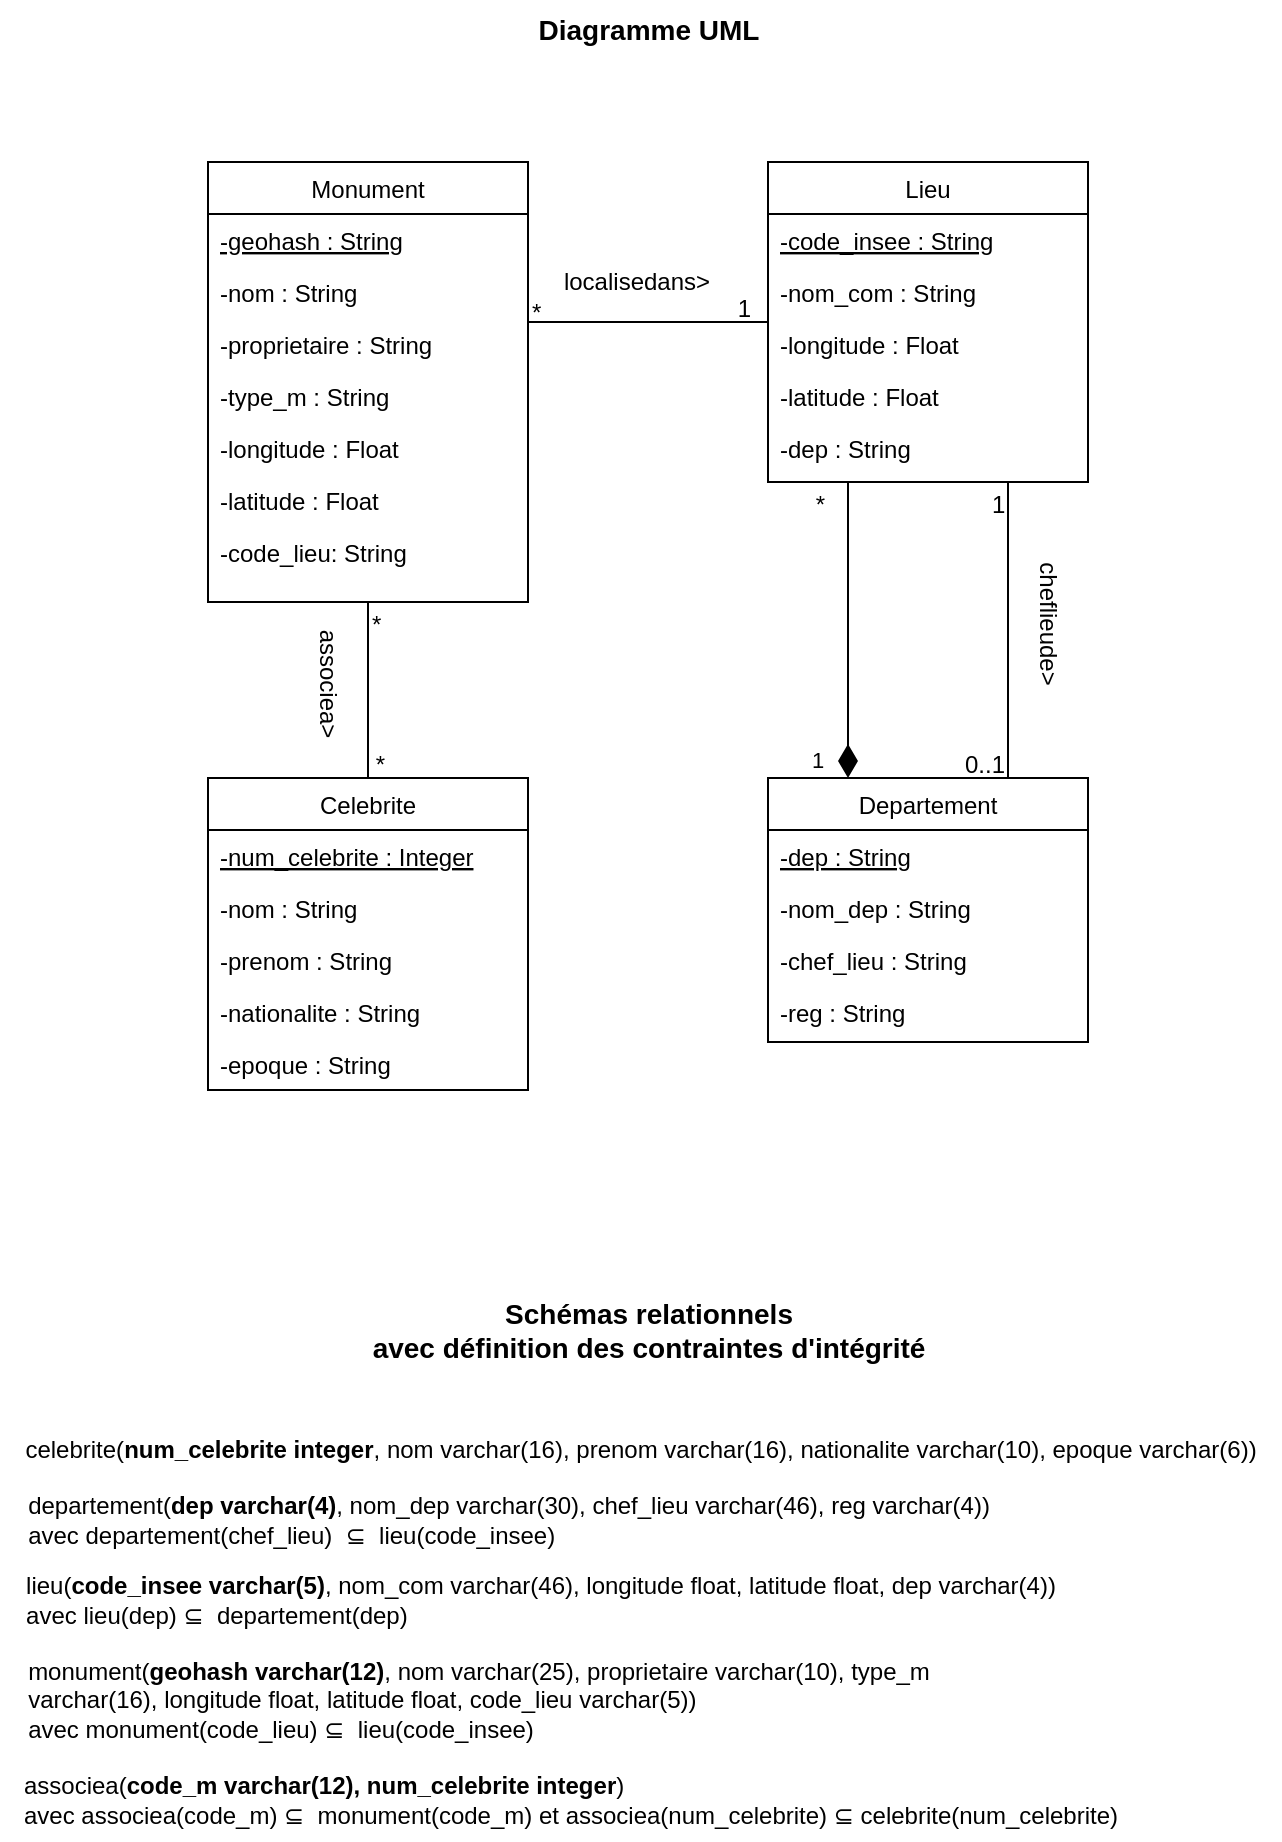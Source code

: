 <mxfile version="22.1.2" type="device">
  <diagram id="C5RBs43oDa-KdzZeNtuy" name="Page-1">
    <mxGraphModel dx="1036" dy="606" grid="1" gridSize="10" guides="1" tooltips="1" connect="1" arrows="1" fold="1" page="1" pageScale="1" pageWidth="827" pageHeight="1169" math="0" shadow="0">
      <root>
        <mxCell id="WIyWlLk6GJQsqaUBKTNV-0" />
        <mxCell id="WIyWlLk6GJQsqaUBKTNV-1" parent="WIyWlLk6GJQsqaUBKTNV-0" />
        <mxCell id="zkfFHV4jXpPFQw0GAbJ--0" value="Monument" style="swimlane;fontStyle=0;align=center;verticalAlign=top;childLayout=stackLayout;horizontal=1;startSize=26;horizontalStack=0;resizeParent=1;resizeLast=0;collapsible=1;marginBottom=0;rounded=0;shadow=0;strokeWidth=1;" parent="WIyWlLk6GJQsqaUBKTNV-1" vertex="1">
          <mxGeometry x="194" y="121" width="160" height="220" as="geometry">
            <mxRectangle x="230" y="140" width="160" height="26" as="alternateBounds" />
          </mxGeometry>
        </mxCell>
        <mxCell id="zkfFHV4jXpPFQw0GAbJ--1" value="-geohash : String" style="text;align=left;verticalAlign=top;spacingLeft=4;spacingRight=4;overflow=hidden;rotatable=0;points=[[0,0.5],[1,0.5]];portConstraint=eastwest;fontStyle=4" parent="zkfFHV4jXpPFQw0GAbJ--0" vertex="1">
          <mxGeometry y="26" width="160" height="26" as="geometry" />
        </mxCell>
        <mxCell id="zx_Uwz2ntgQLffOShFn8-0" value="-nom : String" style="text;align=left;verticalAlign=top;spacingLeft=4;spacingRight=4;overflow=hidden;rotatable=0;points=[[0,0.5],[1,0.5]];portConstraint=eastwest;" parent="zkfFHV4jXpPFQw0GAbJ--0" vertex="1">
          <mxGeometry y="52" width="160" height="26" as="geometry" />
        </mxCell>
        <mxCell id="zx_Uwz2ntgQLffOShFn8-1" value="-proprietaire : String" style="text;align=left;verticalAlign=top;spacingLeft=4;spacingRight=4;overflow=hidden;rotatable=0;points=[[0,0.5],[1,0.5]];portConstraint=eastwest;" parent="zkfFHV4jXpPFQw0GAbJ--0" vertex="1">
          <mxGeometry y="78" width="160" height="26" as="geometry" />
        </mxCell>
        <mxCell id="zx_Uwz2ntgQLffOShFn8-2" value="-type_m : String" style="text;align=left;verticalAlign=top;spacingLeft=4;spacingRight=4;overflow=hidden;rotatable=0;points=[[0,0.5],[1,0.5]];portConstraint=eastwest;" parent="zkfFHV4jXpPFQw0GAbJ--0" vertex="1">
          <mxGeometry y="104" width="160" height="26" as="geometry" />
        </mxCell>
        <mxCell id="zx_Uwz2ntgQLffOShFn8-3" value="-longitude : Float" style="text;align=left;verticalAlign=top;spacingLeft=4;spacingRight=4;overflow=hidden;rotatable=0;points=[[0,0.5],[1,0.5]];portConstraint=eastwest;" parent="zkfFHV4jXpPFQw0GAbJ--0" vertex="1">
          <mxGeometry y="130" width="160" height="26" as="geometry" />
        </mxCell>
        <mxCell id="zx_Uwz2ntgQLffOShFn8-4" value="-latitude : Float" style="text;align=left;verticalAlign=top;spacingLeft=4;spacingRight=4;overflow=hidden;rotatable=0;points=[[0,0.5],[1,0.5]];portConstraint=eastwest;" parent="zkfFHV4jXpPFQw0GAbJ--0" vertex="1">
          <mxGeometry y="156" width="160" height="26" as="geometry" />
        </mxCell>
        <mxCell id="zx_Uwz2ntgQLffOShFn8-5" value="-code_lieu: String" style="text;align=left;verticalAlign=top;spacingLeft=4;spacingRight=4;overflow=hidden;rotatable=0;points=[[0,0.5],[1,0.5]];portConstraint=eastwest;" parent="zkfFHV4jXpPFQw0GAbJ--0" vertex="1">
          <mxGeometry y="182" width="160" height="38" as="geometry" />
        </mxCell>
        <mxCell id="zkfFHV4jXpPFQw0GAbJ--6" value="Celebrite" style="swimlane;fontStyle=0;align=center;verticalAlign=top;childLayout=stackLayout;horizontal=1;startSize=26;horizontalStack=0;resizeParent=1;resizeLast=0;collapsible=1;marginBottom=0;rounded=0;shadow=0;strokeWidth=1;" parent="WIyWlLk6GJQsqaUBKTNV-1" vertex="1">
          <mxGeometry x="194" y="429" width="160" height="156" as="geometry">
            <mxRectangle x="130" y="380" width="160" height="26" as="alternateBounds" />
          </mxGeometry>
        </mxCell>
        <mxCell id="zkfFHV4jXpPFQw0GAbJ--7" value="-num_celebrite : Integer" style="text;align=left;verticalAlign=top;spacingLeft=4;spacingRight=4;overflow=hidden;rotatable=0;points=[[0,0.5],[1,0.5]];portConstraint=eastwest;fontStyle=4" parent="zkfFHV4jXpPFQw0GAbJ--6" vertex="1">
          <mxGeometry y="26" width="160" height="26" as="geometry" />
        </mxCell>
        <mxCell id="zkfFHV4jXpPFQw0GAbJ--8" value="-nom : String" style="text;align=left;verticalAlign=top;spacingLeft=4;spacingRight=4;overflow=hidden;rotatable=0;points=[[0,0.5],[1,0.5]];portConstraint=eastwest;rounded=0;shadow=0;html=0;" parent="zkfFHV4jXpPFQw0GAbJ--6" vertex="1">
          <mxGeometry y="52" width="160" height="26" as="geometry" />
        </mxCell>
        <mxCell id="zx_Uwz2ntgQLffOShFn8-6" value="-prenom : String" style="text;align=left;verticalAlign=top;spacingLeft=4;spacingRight=4;overflow=hidden;rotatable=0;points=[[0,0.5],[1,0.5]];portConstraint=eastwest;rounded=0;shadow=0;html=0;" parent="zkfFHV4jXpPFQw0GAbJ--6" vertex="1">
          <mxGeometry y="78" width="160" height="26" as="geometry" />
        </mxCell>
        <mxCell id="zx_Uwz2ntgQLffOShFn8-7" value="-nationalite : String" style="text;align=left;verticalAlign=top;spacingLeft=4;spacingRight=4;overflow=hidden;rotatable=0;points=[[0,0.5],[1,0.5]];portConstraint=eastwest;rounded=0;shadow=0;html=0;" parent="zkfFHV4jXpPFQw0GAbJ--6" vertex="1">
          <mxGeometry y="104" width="160" height="26" as="geometry" />
        </mxCell>
        <mxCell id="zx_Uwz2ntgQLffOShFn8-8" value="-epoque : String" style="text;align=left;verticalAlign=top;spacingLeft=4;spacingRight=4;overflow=hidden;rotatable=0;points=[[0,0.5],[1,0.5]];portConstraint=eastwest;rounded=0;shadow=0;html=0;" parent="zkfFHV4jXpPFQw0GAbJ--6" vertex="1">
          <mxGeometry y="130" width="160" height="26" as="geometry" />
        </mxCell>
        <mxCell id="zkfFHV4jXpPFQw0GAbJ--13" value="Departement" style="swimlane;fontStyle=0;align=center;verticalAlign=top;childLayout=stackLayout;horizontal=1;startSize=26;horizontalStack=0;resizeParent=1;resizeLast=0;collapsible=1;marginBottom=0;rounded=0;shadow=0;strokeWidth=1;" parent="WIyWlLk6GJQsqaUBKTNV-1" vertex="1">
          <mxGeometry x="474" y="429" width="160" height="132" as="geometry">
            <mxRectangle x="340" y="380" width="170" height="26" as="alternateBounds" />
          </mxGeometry>
        </mxCell>
        <mxCell id="zkfFHV4jXpPFQw0GAbJ--14" value="-dep : String" style="text;align=left;verticalAlign=top;spacingLeft=4;spacingRight=4;overflow=hidden;rotatable=0;points=[[0,0.5],[1,0.5]];portConstraint=eastwest;fontStyle=4" parent="zkfFHV4jXpPFQw0GAbJ--13" vertex="1">
          <mxGeometry y="26" width="160" height="26" as="geometry" />
        </mxCell>
        <mxCell id="zx_Uwz2ntgQLffOShFn8-14" value="-nom_dep : String" style="text;align=left;verticalAlign=top;spacingLeft=4;spacingRight=4;overflow=hidden;rotatable=0;points=[[0,0.5],[1,0.5]];portConstraint=eastwest;rounded=0;shadow=0;html=0;" parent="zkfFHV4jXpPFQw0GAbJ--13" vertex="1">
          <mxGeometry y="52" width="160" height="26" as="geometry" />
        </mxCell>
        <mxCell id="zx_Uwz2ntgQLffOShFn8-15" value="-chef_lieu : String" style="text;align=left;verticalAlign=top;spacingLeft=4;spacingRight=4;overflow=hidden;rotatable=0;points=[[0,0.5],[1,0.5]];portConstraint=eastwest;rounded=0;shadow=0;html=0;" parent="zkfFHV4jXpPFQw0GAbJ--13" vertex="1">
          <mxGeometry y="78" width="160" height="26" as="geometry" />
        </mxCell>
        <mxCell id="zx_Uwz2ntgQLffOShFn8-16" value="-reg : String" style="text;align=left;verticalAlign=top;spacingLeft=4;spacingRight=4;overflow=hidden;rotatable=0;points=[[0,0.5],[1,0.5]];portConstraint=eastwest;rounded=0;shadow=0;html=0;" parent="zkfFHV4jXpPFQw0GAbJ--13" vertex="1">
          <mxGeometry y="104" width="160" height="26" as="geometry" />
        </mxCell>
        <mxCell id="zkfFHV4jXpPFQw0GAbJ--17" value="Lieu" style="swimlane;fontStyle=0;align=center;verticalAlign=top;childLayout=stackLayout;horizontal=1;startSize=26;horizontalStack=0;resizeParent=1;resizeLast=0;collapsible=1;marginBottom=0;rounded=0;shadow=0;strokeWidth=1;" parent="WIyWlLk6GJQsqaUBKTNV-1" vertex="1">
          <mxGeometry x="474" y="121" width="160" height="160" as="geometry">
            <mxRectangle x="550" y="140" width="160" height="26" as="alternateBounds" />
          </mxGeometry>
        </mxCell>
        <mxCell id="zkfFHV4jXpPFQw0GAbJ--18" value="-code_insee : String" style="text;align=left;verticalAlign=top;spacingLeft=4;spacingRight=4;overflow=hidden;rotatable=0;points=[[0,0.5],[1,0.5]];portConstraint=eastwest;fontStyle=4" parent="zkfFHV4jXpPFQw0GAbJ--17" vertex="1">
          <mxGeometry y="26" width="160" height="26" as="geometry" />
        </mxCell>
        <mxCell id="zkfFHV4jXpPFQw0GAbJ--19" value="-nom_com : String " style="text;align=left;verticalAlign=top;spacingLeft=4;spacingRight=4;overflow=hidden;rotatable=0;points=[[0,0.5],[1,0.5]];portConstraint=eastwest;rounded=0;shadow=0;html=0;" parent="zkfFHV4jXpPFQw0GAbJ--17" vertex="1">
          <mxGeometry y="52" width="160" height="26" as="geometry" />
        </mxCell>
        <mxCell id="zkfFHV4jXpPFQw0GAbJ--20" value="-longitude : Float" style="text;align=left;verticalAlign=top;spacingLeft=4;spacingRight=4;overflow=hidden;rotatable=0;points=[[0,0.5],[1,0.5]];portConstraint=eastwest;rounded=0;shadow=0;html=0;" parent="zkfFHV4jXpPFQw0GAbJ--17" vertex="1">
          <mxGeometry y="78" width="160" height="26" as="geometry" />
        </mxCell>
        <mxCell id="zkfFHV4jXpPFQw0GAbJ--21" value="-latitude : Float" style="text;align=left;verticalAlign=top;spacingLeft=4;spacingRight=4;overflow=hidden;rotatable=0;points=[[0,0.5],[1,0.5]];portConstraint=eastwest;rounded=0;shadow=0;html=0;" parent="zkfFHV4jXpPFQw0GAbJ--17" vertex="1">
          <mxGeometry y="104" width="160" height="26" as="geometry" />
        </mxCell>
        <mxCell id="zkfFHV4jXpPFQw0GAbJ--22" value="-dep : String" style="text;align=left;verticalAlign=top;spacingLeft=4;spacingRight=4;overflow=hidden;rotatable=0;points=[[0,0.5],[1,0.5]];portConstraint=eastwest;rounded=0;shadow=0;html=0;" parent="zkfFHV4jXpPFQw0GAbJ--17" vertex="1">
          <mxGeometry y="130" width="160" height="26" as="geometry" />
        </mxCell>
        <mxCell id="zkfFHV4jXpPFQw0GAbJ--26" value="" style="endArrow=none;shadow=0;strokeWidth=1;rounded=0;endFill=0;edgeStyle=elbowEdgeStyle;elbow=vertical;" parent="WIyWlLk6GJQsqaUBKTNV-1" source="zkfFHV4jXpPFQw0GAbJ--0" target="zkfFHV4jXpPFQw0GAbJ--17" edge="1">
          <mxGeometry x="0.5" y="41" relative="1" as="geometry">
            <mxPoint x="354" y="193" as="sourcePoint" />
            <mxPoint x="514" y="193" as="targetPoint" />
            <mxPoint x="-40" y="32" as="offset" />
          </mxGeometry>
        </mxCell>
        <mxCell id="zkfFHV4jXpPFQw0GAbJ--27" value="*" style="resizable=0;align=left;verticalAlign=bottom;labelBackgroundColor=none;fontSize=12;" parent="zkfFHV4jXpPFQw0GAbJ--26" connectable="0" vertex="1">
          <mxGeometry x="-1" relative="1" as="geometry">
            <mxPoint y="4" as="offset" />
          </mxGeometry>
        </mxCell>
        <mxCell id="zkfFHV4jXpPFQw0GAbJ--28" value="1" style="resizable=0;align=right;verticalAlign=bottom;labelBackgroundColor=none;fontSize=12;" parent="zkfFHV4jXpPFQw0GAbJ--26" connectable="0" vertex="1">
          <mxGeometry x="1" relative="1" as="geometry">
            <mxPoint x="-7" y="2" as="offset" />
          </mxGeometry>
        </mxCell>
        <mxCell id="zkfFHV4jXpPFQw0GAbJ--29" value="localisedans&amp;gt;" style="text;html=1;resizable=0;points=[];;align=center;verticalAlign=middle;labelBackgroundColor=none;rounded=0;shadow=0;strokeWidth=1;fontSize=12;" parent="zkfFHV4jXpPFQw0GAbJ--26" vertex="1" connectable="0">
          <mxGeometry x="0.5" y="49" relative="1" as="geometry">
            <mxPoint x="-36" y="29" as="offset" />
          </mxGeometry>
        </mxCell>
        <mxCell id="zx_Uwz2ntgQLffOShFn8-21" value="associea&amp;gt;" style="text;html=1;resizable=0;points=[];;align=center;verticalAlign=middle;labelBackgroundColor=none;rounded=0;shadow=0;strokeWidth=1;fontSize=12;rotation=90;" parent="zkfFHV4jXpPFQw0GAbJ--26" vertex="1" connectable="0">
          <mxGeometry x="0.5" y="49" relative="1" as="geometry">
            <mxPoint x="-190" y="229" as="offset" />
          </mxGeometry>
        </mxCell>
        <mxCell id="zx_Uwz2ntgQLffOShFn8-28" value="*" style="resizable=0;align=right;verticalAlign=bottom;labelBackgroundColor=none;fontSize=12;" parent="zkfFHV4jXpPFQw0GAbJ--26" connectable="0" vertex="1">
          <mxGeometry x="1" relative="1" as="geometry">
            <mxPoint x="30" y="100" as="offset" />
          </mxGeometry>
        </mxCell>
        <mxCell id="zx_Uwz2ntgQLffOShFn8-17" value="" style="endArrow=none;shadow=0;strokeWidth=1;rounded=0;endFill=0;edgeStyle=elbowEdgeStyle;elbow=vertical;" parent="WIyWlLk6GJQsqaUBKTNV-1" source="zkfFHV4jXpPFQw0GAbJ--0" target="zkfFHV4jXpPFQw0GAbJ--6" edge="1">
          <mxGeometry x="0.5" y="41" relative="1" as="geometry">
            <mxPoint x="364" y="211" as="sourcePoint" />
            <mxPoint x="484" y="211" as="targetPoint" />
            <mxPoint x="-40" y="32" as="offset" />
          </mxGeometry>
        </mxCell>
        <mxCell id="zx_Uwz2ntgQLffOShFn8-18" value="*" style="resizable=0;align=left;verticalAlign=bottom;labelBackgroundColor=none;fontSize=12;" parent="zx_Uwz2ntgQLffOShFn8-17" connectable="0" vertex="1">
          <mxGeometry x="-1" relative="1" as="geometry">
            <mxPoint y="20" as="offset" />
          </mxGeometry>
        </mxCell>
        <mxCell id="zx_Uwz2ntgQLffOShFn8-19" value="*" style="resizable=0;align=right;verticalAlign=bottom;labelBackgroundColor=none;fontSize=12;" parent="zx_Uwz2ntgQLffOShFn8-17" connectable="0" vertex="1">
          <mxGeometry x="1" relative="1" as="geometry">
            <mxPoint x="10" y="2" as="offset" />
          </mxGeometry>
        </mxCell>
        <mxCell id="zx_Uwz2ntgQLffOShFn8-22" value="" style="endArrow=none;shadow=0;strokeWidth=1;rounded=0;endFill=0;edgeStyle=elbowEdgeStyle;elbow=vertical;entryX=0.75;entryY=0;entryDx=0;entryDy=0;exitX=0.75;exitY=1;exitDx=0;exitDy=0;" parent="WIyWlLk6GJQsqaUBKTNV-1" source="zkfFHV4jXpPFQw0GAbJ--17" target="zkfFHV4jXpPFQw0GAbJ--13" edge="1">
          <mxGeometry x="0.5" y="41" relative="1" as="geometry">
            <mxPoint x="594" y="291" as="sourcePoint" />
            <mxPoint x="594" y="379" as="targetPoint" />
            <mxPoint x="-40" y="32" as="offset" />
          </mxGeometry>
        </mxCell>
        <mxCell id="zx_Uwz2ntgQLffOShFn8-23" value="1" style="resizable=0;align=left;verticalAlign=bottom;labelBackgroundColor=none;fontSize=12;" parent="zx_Uwz2ntgQLffOShFn8-22" connectable="0" vertex="1">
          <mxGeometry x="-1" relative="1" as="geometry">
            <mxPoint x="-10" y="20" as="offset" />
          </mxGeometry>
        </mxCell>
        <mxCell id="zx_Uwz2ntgQLffOShFn8-24" value="0..1" style="resizable=0;align=right;verticalAlign=bottom;labelBackgroundColor=none;fontSize=12;" parent="zx_Uwz2ntgQLffOShFn8-22" connectable="0" vertex="1">
          <mxGeometry x="1" relative="1" as="geometry">
            <mxPoint y="2" as="offset" />
          </mxGeometry>
        </mxCell>
        <mxCell id="zx_Uwz2ntgQLffOShFn8-25" value="cheflieude&amp;gt;" style="text;html=1;resizable=0;points=[];;align=center;verticalAlign=middle;labelBackgroundColor=none;rounded=0;shadow=0;strokeWidth=1;fontSize=12;rotation=90;" parent="zx_Uwz2ntgQLffOShFn8-22" vertex="1" connectable="0">
          <mxGeometry x="0.5" y="49" relative="1" as="geometry">
            <mxPoint x="-29" y="-41" as="offset" />
          </mxGeometry>
        </mxCell>
        <mxCell id="zx_Uwz2ntgQLffOShFn8-27" value="1" style="endArrow=none;html=1;endSize=12;startArrow=diamondThin;startSize=14;startFill=1;edgeStyle=orthogonalEdgeStyle;align=left;verticalAlign=bottom;rounded=0;exitX=0.25;exitY=0;exitDx=0;exitDy=0;entryX=0.25;entryY=1;entryDx=0;entryDy=0;endFill=0;" parent="WIyWlLk6GJQsqaUBKTNV-1" source="zkfFHV4jXpPFQw0GAbJ--13" target="zkfFHV4jXpPFQw0GAbJ--17" edge="1">
          <mxGeometry x="-1" y="20" relative="1" as="geometry">
            <mxPoint x="424" y="371" as="sourcePoint" />
            <mxPoint x="584" y="371" as="targetPoint" />
            <mxPoint as="offset" />
          </mxGeometry>
        </mxCell>
        <mxCell id="hRJlCllYWZafhF2HkmWS-0" value="celebrite(&lt;b&gt;num_celebrite integer&lt;/b&gt;, nom varchar(16), prenom varchar(16), nationalite varchar(10), epoque varchar(6))" style="text;html=1;align=center;verticalAlign=middle;resizable=0;points=[];autosize=1;strokeColor=none;fillColor=none;" parent="WIyWlLk6GJQsqaUBKTNV-1" vertex="1">
          <mxGeometry x="90" y="750" width="640" height="30" as="geometry" />
        </mxCell>
        <mxCell id="hRJlCllYWZafhF2HkmWS-1" value="&lt;font style=&quot;font-size: 12px;&quot;&gt;departement(&lt;b&gt;dep varchar(4)&lt;/b&gt;, nom_dep varchar(30), chef_lieu varchar(46), reg varchar(4))&lt;br&gt;&lt;div style=&quot;text-align: left;&quot;&gt;&lt;span style=&quot;background-color: rgb(255, 255, 255);&quot;&gt;avec departement(chef_lieu)&amp;nbsp; ⊆&amp;nbsp; lieu(code_insee)&lt;/span&gt;&lt;/div&gt;&lt;/font&gt;" style="text;html=1;align=center;verticalAlign=middle;resizable=0;points=[];autosize=1;strokeColor=none;fillColor=none;" parent="WIyWlLk6GJQsqaUBKTNV-1" vertex="1">
          <mxGeometry x="94" y="780" width="500" height="40" as="geometry" />
        </mxCell>
        <mxCell id="hRJlCllYWZafhF2HkmWS-2" value="&lt;div style=&quot;text-align: left;&quot;&gt;lieu(&lt;b&gt;code_insee varchar(5)&lt;/b&gt;, nom_com varchar(46), longitude float, latitude float, dep varchar(4))&lt;/div&gt;&lt;font style=&quot;font-size: 12px;&quot;&gt;&lt;div style=&quot;text-align: left;&quot;&gt;&lt;span style=&quot;background-color: rgb(255, 255, 255);&quot;&gt;avec lieu(dep)&amp;nbsp;⊆&amp;nbsp; departement(dep)&lt;/span&gt;&lt;/div&gt;&lt;/font&gt;" style="text;html=1;align=center;verticalAlign=middle;resizable=0;points=[];autosize=1;strokeColor=none;fillColor=none;" parent="WIyWlLk6GJQsqaUBKTNV-1" vertex="1">
          <mxGeometry x="90" y="820" width="540" height="40" as="geometry" />
        </mxCell>
        <mxCell id="hRJlCllYWZafhF2HkmWS-3" value="&lt;div style=&quot;text-align: left;&quot;&gt;monument(&lt;b&gt;geohash&amp;nbsp;varchar(12)&lt;/b&gt;, nom varchar(25), proprietaire varchar(10), type_m&lt;br style=&quot;border-color: var(--border-color); padding: 0px; margin: 0px; text-align: center;&quot;&gt;&lt;span style=&quot;text-align: center; background-color: rgb(255, 255, 255);&quot;&gt;varchar(16), longitude float, latitude float, code_lieu varchar(5))&lt;/span&gt;&lt;br style=&quot;border-color: var(--border-color); padding: 0px; margin: 0px; text-align: center;&quot;&gt;&lt;span style=&quot;text-align: center; background-color: rgb(255, 255, 255);&quot;&gt;avec monument(code_lieu)&amp;nbsp;⊆&amp;nbsp; lieu(code_insee)&lt;/span&gt;&lt;br style=&quot;border-color: var(--border-color); padding: 0px; margin: 0px; font-size: 13px; text-align: center;&quot;&gt;&lt;/div&gt;" style="text;html=1;align=center;verticalAlign=middle;resizable=0;points=[];autosize=1;strokeColor=none;fillColor=none;" parent="WIyWlLk6GJQsqaUBKTNV-1" vertex="1">
          <mxGeometry x="94" y="860" width="470" height="60" as="geometry" />
        </mxCell>
        <mxCell id="hRJlCllYWZafhF2HkmWS-4" value="&lt;div style=&quot;text-align: left;&quot;&gt;associea(&lt;b&gt;code_m varchar(12), num_celebrite integer&lt;/b&gt;)&lt;br style=&quot;border-color: var(--border-color); padding: 0px; margin: 0px; text-align: center;&quot;&gt;&lt;span style=&quot;text-align: center; background-color: rgb(255, 255, 255);&quot;&gt;avec associea(code_m)&amp;nbsp;⊆&amp;nbsp; monument(code_m) et associea(num_celebrite)&amp;nbsp;&lt;/span&gt;⊆&amp;nbsp;&lt;span style=&quot;text-align: center; background-color: rgb(255, 255, 255);&quot;&gt;celebrite(num_celebrite)&lt;/span&gt;&lt;br style=&quot;border-color: var(--border-color); padding: 0px; margin: 0px; font-size: 13px; text-align: center;&quot;&gt;&lt;/div&gt;" style="text;html=1;align=center;verticalAlign=middle;resizable=0;points=[];autosize=1;strokeColor=none;fillColor=none;" parent="WIyWlLk6GJQsqaUBKTNV-1" vertex="1">
          <mxGeometry x="90" y="920" width="570" height="40" as="geometry" />
        </mxCell>
        <mxCell id="hRJlCllYWZafhF2HkmWS-5" value="&lt;font style=&quot;font-size: 14px;&quot;&gt;&lt;b&gt;Schémas relationnels&lt;br&gt;avec définition des contraintes d&#39;intégrité&lt;/b&gt;&lt;/font&gt;" style="text;html=1;align=center;verticalAlign=middle;resizable=0;points=[];autosize=1;strokeColor=none;fillColor=none;" parent="WIyWlLk6GJQsqaUBKTNV-1" vertex="1">
          <mxGeometry x="264" y="680" width="300" height="50" as="geometry" />
        </mxCell>
        <mxCell id="hRJlCllYWZafhF2HkmWS-6" value="&lt;span style=&quot;font-size: 14px;&quot;&gt;&lt;b&gt;Diagramme UML&lt;/b&gt;&lt;/span&gt;" style="text;html=1;align=center;verticalAlign=middle;resizable=0;points=[];autosize=1;strokeColor=none;fillColor=none;" parent="WIyWlLk6GJQsqaUBKTNV-1" vertex="1">
          <mxGeometry x="349" y="40" width="130" height="30" as="geometry" />
        </mxCell>
      </root>
    </mxGraphModel>
  </diagram>
</mxfile>
